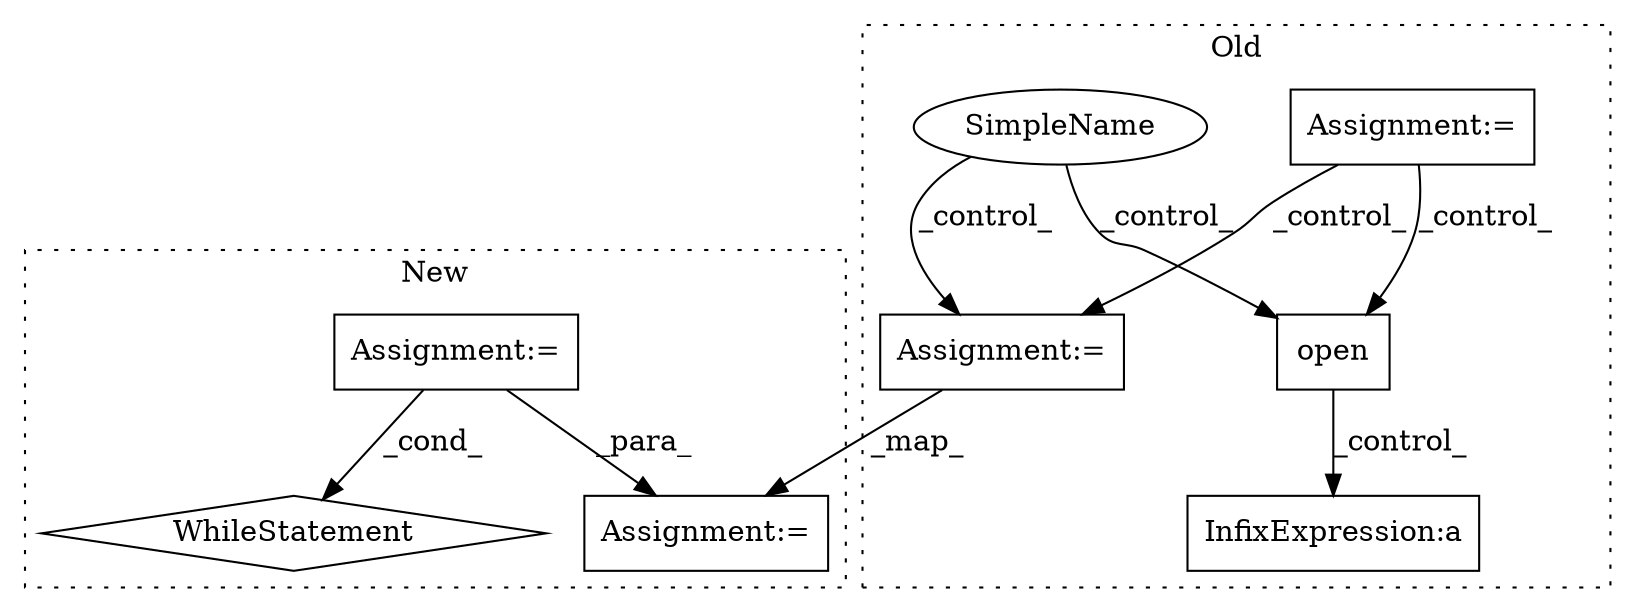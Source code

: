 digraph G {
subgraph cluster0 {
1 [label="open" a="32" s="594,608" l="5,1" shape="box"];
3 [label="Assignment:=" a="7" s="503" l="1" shape="box"];
5 [label="Assignment:=" a="7" s="813" l="1" shape="box"];
7 [label="InfixExpression:a" a="27" s="733" l="3" shape="box"];
8 [label="SimpleName" a="42" s="519" l="9" shape="ellipse"];
label = "Old";
style="dotted";
}
subgraph cluster1 {
2 [label="WhileStatement" a="61" s="668,679" l="7,2" shape="diamond"];
4 [label="Assignment:=" a="7" s="618" l="1" shape="box"];
6 [label="Assignment:=" a="7" s="647" l="2" shape="box"];
label = "New";
style="dotted";
}
1 -> 7 [label="_control_"];
3 -> 1 [label="_control_"];
3 -> 5 [label="_control_"];
4 -> 6 [label="_para_"];
4 -> 2 [label="_cond_"];
5 -> 6 [label="_map_"];
8 -> 1 [label="_control_"];
8 -> 5 [label="_control_"];
}